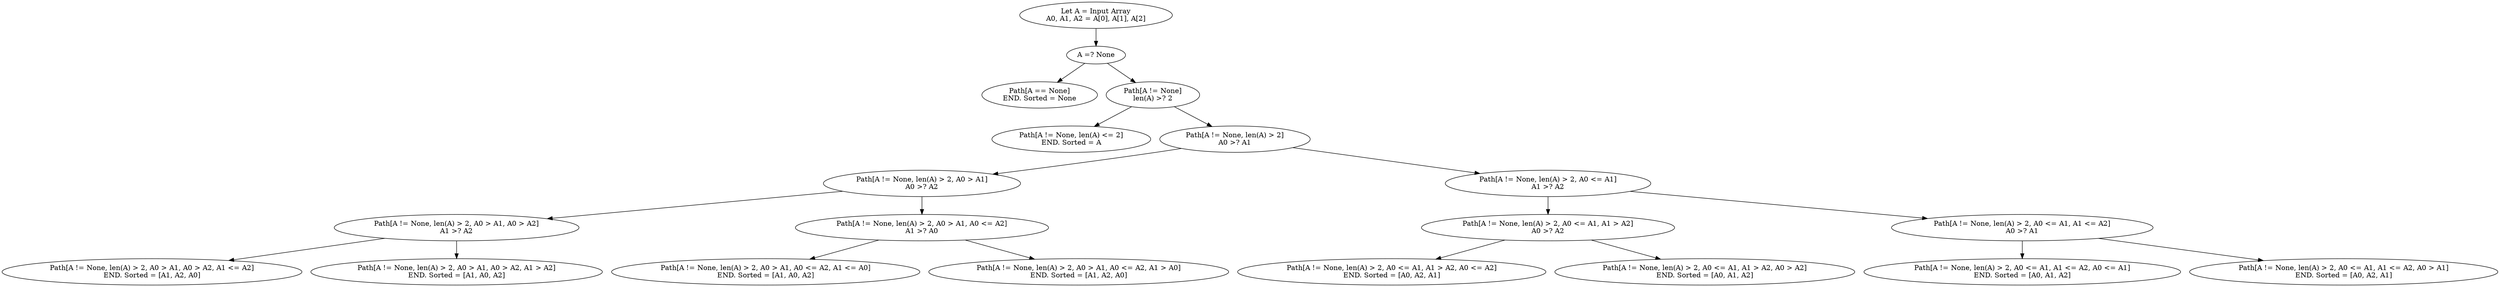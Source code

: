 digraph G{
	"Let A = Input Array\nA0, A1, A2 = A[0], A[1], A[2]" -> "A =? None";
	"A =? None" -> "Path[A == None]\nEND. Sorted = None";
	"A =? None" -> "Path[A != None]\nlen(A) >? 2";
	"Path[A != None]\nlen(A) >? 2" -> "Path[A != None, len(A) <= 2]\nEND. Sorted = A"
	"Path[A != None]\nlen(A) >? 2" -> "Path[A != None, len(A) > 2]\nA0 >? A1"
	"Path[A != None, len(A) > 2]\nA0 >? A1" -> "Path[A != None, len(A) > 2, A0 > A1]\nA0 >? A2"
	"Path[A != None, len(A) > 2]\nA0 >? A1" -> "Path[A != None, len(A) > 2, A0 <= A1]\nA1 >? A2"
	"Path[A != None, len(A) > 2, A0 > A1]\nA0 >? A2" -> "Path[A != None, len(A) > 2, A0 > A1, A0 > A2]\nA1 >? A2"
	"Path[A != None, len(A) > 2, A0 > A1]\nA0 >? A2" -> "Path[A != None, len(A) > 2, A0 > A1, A0 <= A2]\nA1 >? A0"
	"Path[A != None, len(A) > 2, A0 <= A1]\nA1 >? A2" -> "Path[A != None, len(A) > 2, A0 <= A1, A1 > A2]\nA0 >? A2"
	"Path[A != None, len(A) > 2, A0 <= A1]\nA1 >? A2" -> "Path[A != None, len(A) > 2, A0 <= A1, A1 <= A2]\nA0 >? A1"
	"Path[A != None, len(A) > 2, A0 > A1, A0 > A2]\nA1 >? A2" -> "Path[A != None, len(A) > 2, A0 > A1, A0 > A2, A1 <= A2]\nEND. Sorted = [A1, A2, A0]"
	"Path[A != None, len(A) > 2, A0 > A1, A0 > A2]\nA1 >? A2" -> "Path[A != None, len(A) > 2, A0 > A1, A0 > A2, A1 > A2]\nEND. Sorted = [A1, A0, A2]"
	"Path[A != None, len(A) > 2, A0 > A1, A0 <= A2]\nA1 >? A0" -> "Path[A != None, len(A) > 2, A0 > A1, A0 <= A2, A1 <= A0]\nEND. Sorted = [A1, A0, A2]"
	"Path[A != None, len(A) > 2, A0 > A1, A0 <= A2]\nA1 >? A0" -> "Path[A != None, len(A) > 2, A0 > A1, A0 <= A2, A1 > A0]\nEND. Sorted = [A1, A2, A0]"
	"Path[A != None, len(A) > 2, A0 <= A1, A1 > A2]\nA0 >? A2" -> "Path[A != None, len(A) > 2, A0 <= A1, A1 > A2, A0 <= A2]\nEND. Sorted = [A0, A2, A1]"
	"Path[A != None, len(A) > 2, A0 <= A1, A1 > A2]\nA0 >? A2" -> "Path[A != None, len(A) > 2, A0 <= A1, A1 > A2, A0 > A2]\nEND. Sorted = [A0, A1, A2]"
	"Path[A != None, len(A) > 2, A0 <= A1, A1 <= A2]\nA0 >? A1" -> "Path[A != None, len(A) > 2, A0 <= A1, A1 <= A2, A0 <= A1]\nEND. Sorted = [A0, A1, A2]"
	"Path[A != None, len(A) > 2, A0 <= A1, A1 <= A2]\nA0 >? A1" -> "Path[A != None, len(A) > 2, A0 <= A1, A1 <= A2, A0 > A1]\nEND. Sorted = [A0, A2, A1]"
}